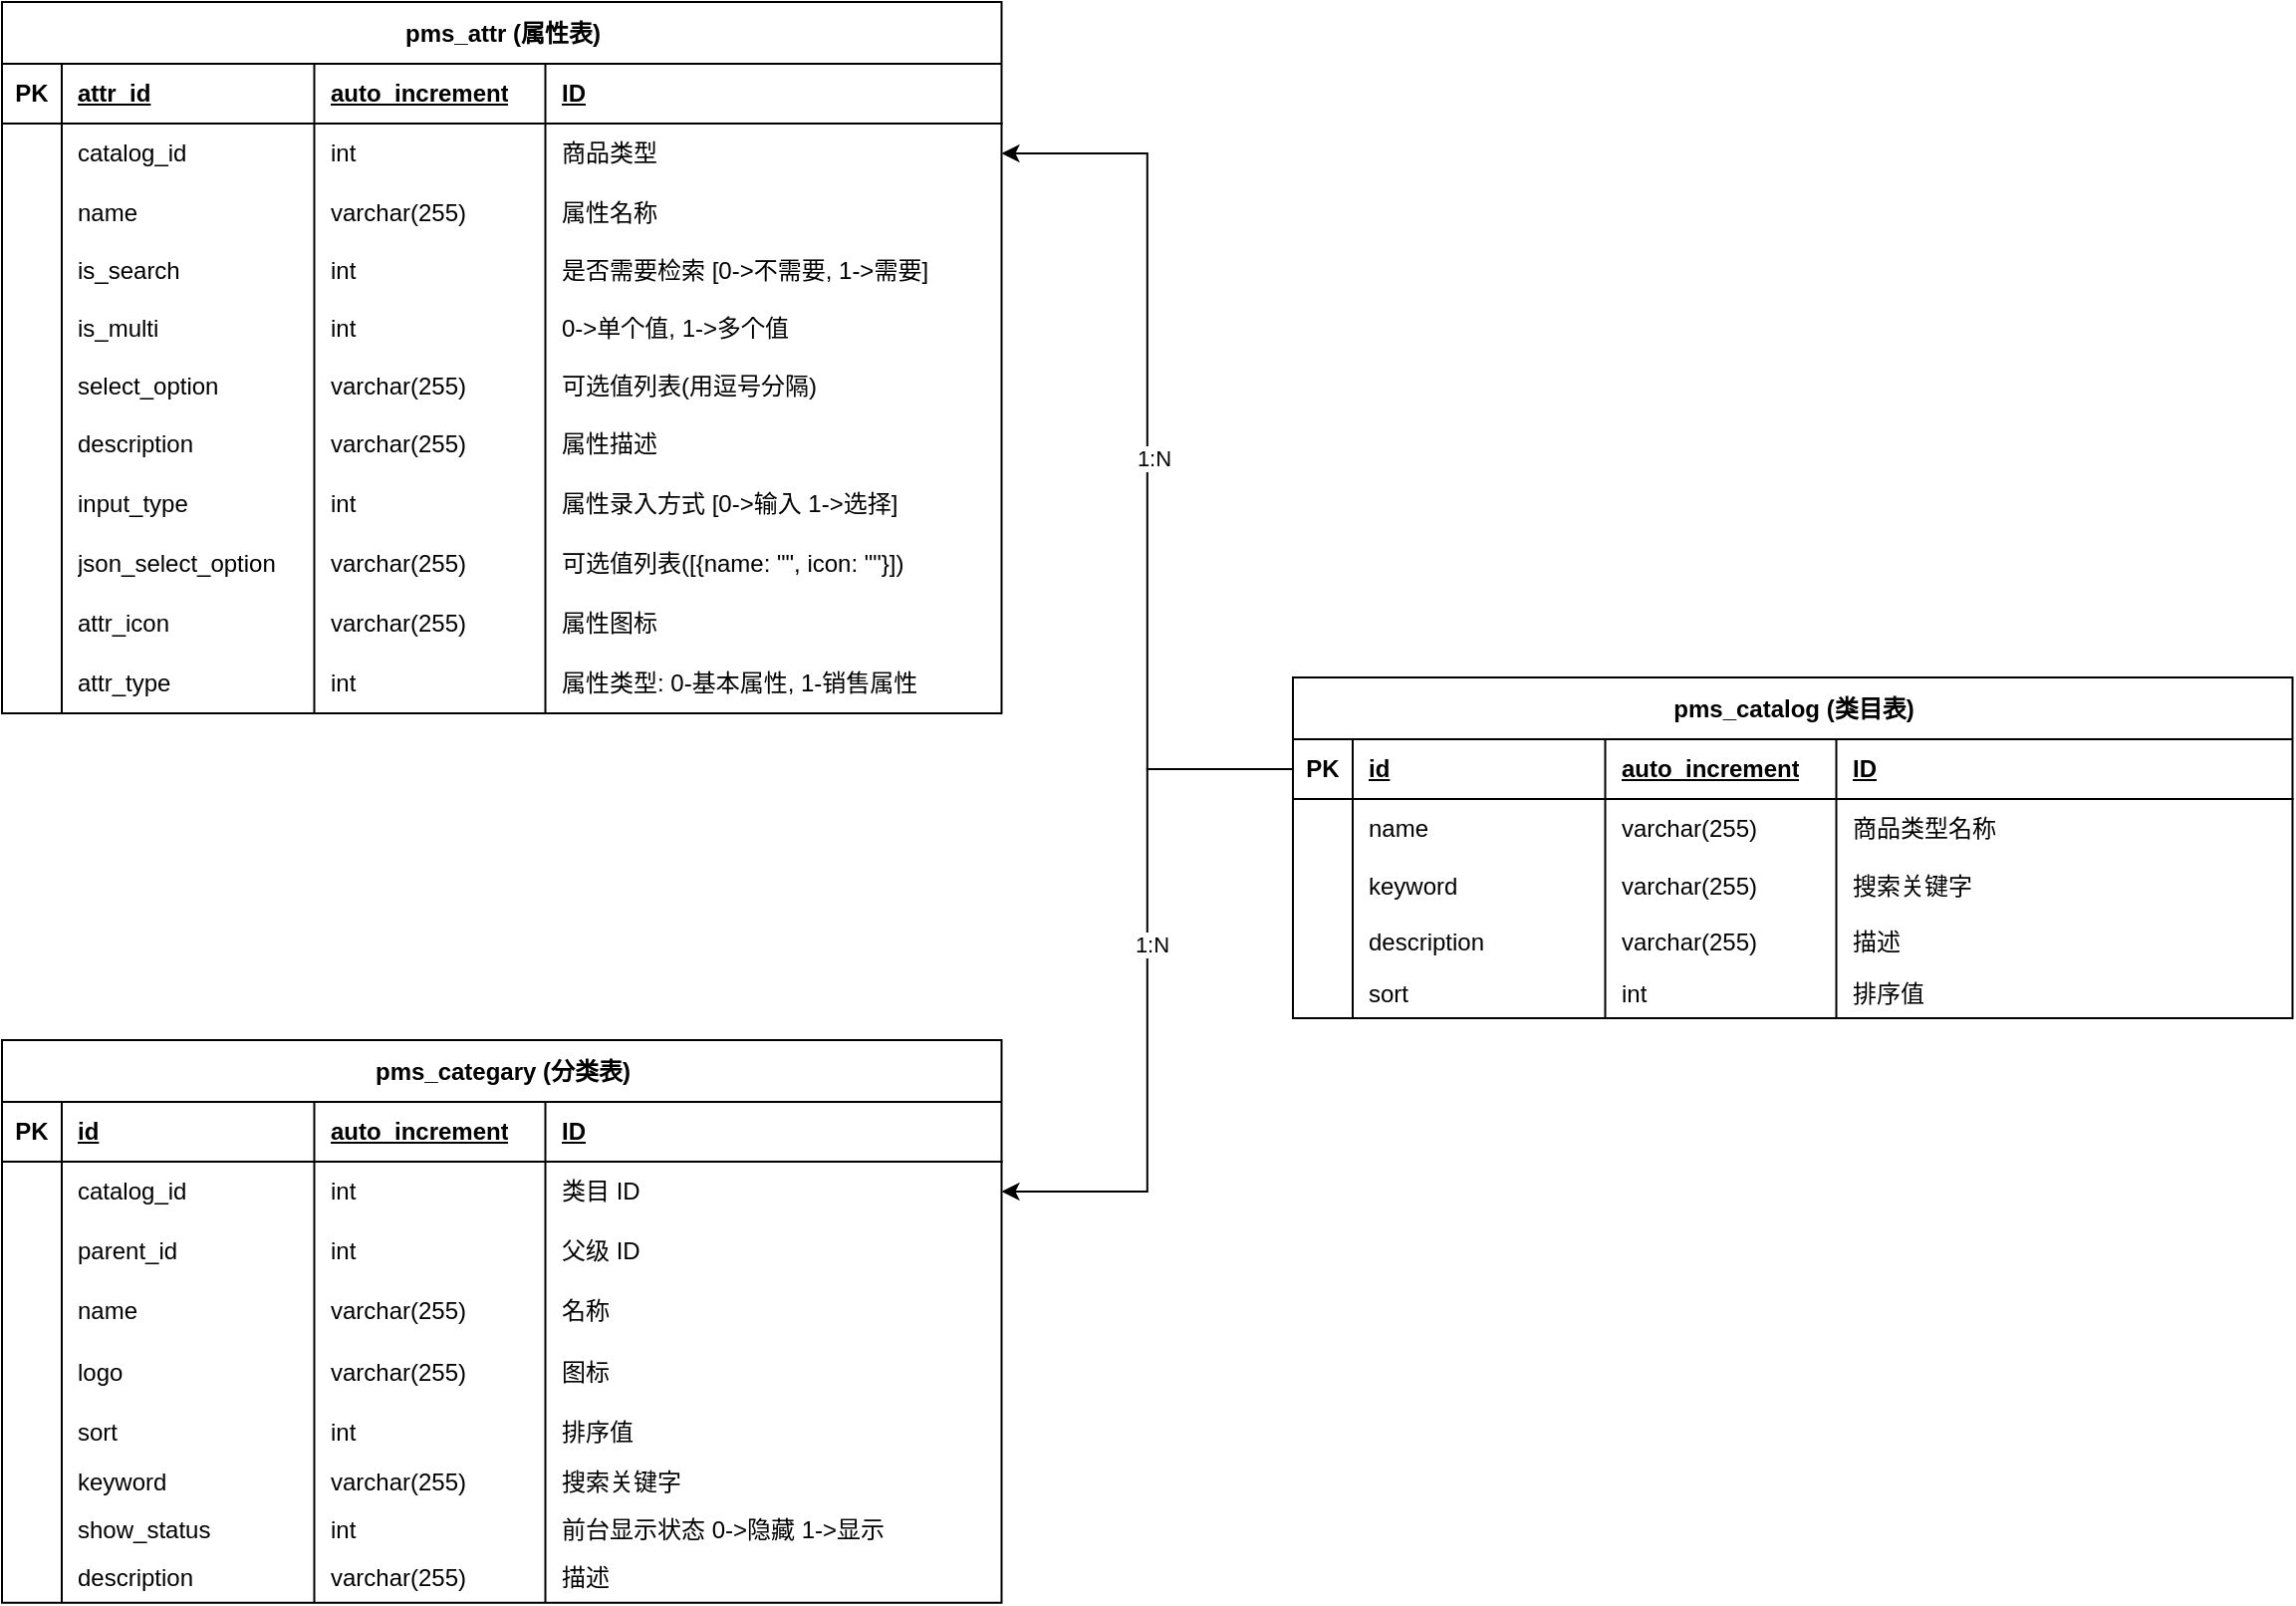 <mxfile version="21.7.5" type="github">
  <diagram name="第 1 页" id="X2mEdy_OHcw_rc2XmQ94">
    <mxGraphModel dx="1644" dy="628" grid="0" gridSize="10" guides="1" tooltips="1" connect="1" arrows="1" fold="1" page="0" pageScale="1" pageWidth="827" pageHeight="1169" math="0" shadow="0">
      <root>
        <mxCell id="0" />
        <mxCell id="1" parent="0" />
        <mxCell id="qGVZrhXWKXsiUxbQDohF-6" value="pms_attr (属性表)" style="shape=table;startSize=31;container=1;collapsible=1;childLayout=tableLayout;fixedRows=1;rowLines=0;fontStyle=1;align=center;resizeLast=1;html=1;" parent="1" vertex="1">
          <mxGeometry x="-13" y="269" width="501.75" height="357" as="geometry" />
        </mxCell>
        <mxCell id="qGVZrhXWKXsiUxbQDohF-7" value="" style="shape=tableRow;horizontal=0;startSize=0;swimlaneHead=0;swimlaneBody=0;fillColor=none;collapsible=0;dropTarget=0;points=[[0,0.5],[1,0.5]];portConstraint=eastwest;top=0;left=0;right=0;bottom=1;" parent="qGVZrhXWKXsiUxbQDohF-6" vertex="1">
          <mxGeometry y="31" width="501.75" height="30" as="geometry" />
        </mxCell>
        <mxCell id="qGVZrhXWKXsiUxbQDohF-8" value="PK" style="shape=partialRectangle;connectable=0;fillColor=none;top=0;left=0;bottom=0;right=0;fontStyle=1;overflow=hidden;whiteSpace=wrap;html=1;" parent="qGVZrhXWKXsiUxbQDohF-7" vertex="1">
          <mxGeometry width="30" height="30" as="geometry">
            <mxRectangle width="30" height="30" as="alternateBounds" />
          </mxGeometry>
        </mxCell>
        <mxCell id="qGVZrhXWKXsiUxbQDohF-9" value="attr_id" style="shape=partialRectangle;connectable=0;fillColor=none;top=0;left=0;bottom=0;right=0;align=left;spacingLeft=6;fontStyle=5;overflow=hidden;whiteSpace=wrap;html=1;" parent="qGVZrhXWKXsiUxbQDohF-7" vertex="1">
          <mxGeometry x="30" width="126.75" height="30" as="geometry">
            <mxRectangle width="126.75" height="30" as="alternateBounds" />
          </mxGeometry>
        </mxCell>
        <mxCell id="bfDcChDy86txORG4qExb-5" value="auto_increment" style="shape=partialRectangle;connectable=0;fillColor=none;top=0;left=0;bottom=0;right=0;align=left;spacingLeft=6;fontStyle=5;overflow=hidden;whiteSpace=wrap;html=1;" parent="qGVZrhXWKXsiUxbQDohF-7" vertex="1">
          <mxGeometry x="156.75" width="116" height="30" as="geometry">
            <mxRectangle width="116" height="30" as="alternateBounds" />
          </mxGeometry>
        </mxCell>
        <mxCell id="bfDcChDy86txORG4qExb-1" value="ID" style="shape=partialRectangle;connectable=0;fillColor=none;top=0;left=0;bottom=0;right=0;align=left;spacingLeft=6;fontStyle=5;overflow=hidden;whiteSpace=wrap;html=1;" parent="qGVZrhXWKXsiUxbQDohF-7" vertex="1">
          <mxGeometry x="272.75" width="229" height="30" as="geometry">
            <mxRectangle width="229" height="30" as="alternateBounds" />
          </mxGeometry>
        </mxCell>
        <mxCell id="F2h05XqpigC3rImDh85G-74" value="" style="shape=tableRow;horizontal=0;startSize=0;swimlaneHead=0;swimlaneBody=0;fillColor=none;collapsible=0;dropTarget=0;points=[[0,0.5],[1,0.5]];portConstraint=eastwest;top=0;left=0;right=0;bottom=0;" vertex="1" parent="qGVZrhXWKXsiUxbQDohF-6">
          <mxGeometry y="61" width="501.75" height="30" as="geometry" />
        </mxCell>
        <mxCell id="F2h05XqpigC3rImDh85G-75" value="" style="shape=partialRectangle;connectable=0;fillColor=none;top=0;left=0;bottom=0;right=0;editable=1;overflow=hidden;whiteSpace=wrap;html=1;" vertex="1" parent="F2h05XqpigC3rImDh85G-74">
          <mxGeometry width="30" height="30" as="geometry">
            <mxRectangle width="30" height="30" as="alternateBounds" />
          </mxGeometry>
        </mxCell>
        <mxCell id="F2h05XqpigC3rImDh85G-76" value="catalog_id" style="shape=partialRectangle;connectable=0;fillColor=none;top=0;left=0;bottom=0;right=0;align=left;spacingLeft=6;overflow=hidden;whiteSpace=wrap;html=1;" vertex="1" parent="F2h05XqpigC3rImDh85G-74">
          <mxGeometry x="30" width="126.75" height="30" as="geometry">
            <mxRectangle width="126.75" height="30" as="alternateBounds" />
          </mxGeometry>
        </mxCell>
        <mxCell id="F2h05XqpigC3rImDh85G-77" value="int" style="shape=partialRectangle;connectable=0;fillColor=none;top=0;left=0;bottom=0;right=0;align=left;spacingLeft=6;overflow=hidden;whiteSpace=wrap;html=1;" vertex="1" parent="F2h05XqpigC3rImDh85G-74">
          <mxGeometry x="156.75" width="116" height="30" as="geometry">
            <mxRectangle width="116" height="30" as="alternateBounds" />
          </mxGeometry>
        </mxCell>
        <mxCell id="F2h05XqpigC3rImDh85G-78" value="商品类型" style="shape=partialRectangle;connectable=0;fillColor=none;top=0;left=0;bottom=0;right=0;align=left;spacingLeft=6;overflow=hidden;whiteSpace=wrap;html=1;" vertex="1" parent="F2h05XqpigC3rImDh85G-74">
          <mxGeometry x="272.75" width="229" height="30" as="geometry">
            <mxRectangle width="229" height="30" as="alternateBounds" />
          </mxGeometry>
        </mxCell>
        <mxCell id="qGVZrhXWKXsiUxbQDohF-10" value="" style="shape=tableRow;horizontal=0;startSize=0;swimlaneHead=0;swimlaneBody=0;fillColor=none;collapsible=0;dropTarget=0;points=[[0,0.5],[1,0.5]];portConstraint=eastwest;top=0;left=0;right=0;bottom=0;" parent="qGVZrhXWKXsiUxbQDohF-6" vertex="1">
          <mxGeometry y="91" width="501.75" height="30" as="geometry" />
        </mxCell>
        <mxCell id="qGVZrhXWKXsiUxbQDohF-11" value="" style="shape=partialRectangle;connectable=0;fillColor=none;top=0;left=0;bottom=0;right=0;editable=1;overflow=hidden;whiteSpace=wrap;html=1;" parent="qGVZrhXWKXsiUxbQDohF-10" vertex="1">
          <mxGeometry width="30" height="30" as="geometry">
            <mxRectangle width="30" height="30" as="alternateBounds" />
          </mxGeometry>
        </mxCell>
        <mxCell id="qGVZrhXWKXsiUxbQDohF-12" value="name" style="shape=partialRectangle;connectable=0;fillColor=none;top=0;left=0;bottom=0;right=0;align=left;spacingLeft=6;overflow=hidden;whiteSpace=wrap;html=1;" parent="qGVZrhXWKXsiUxbQDohF-10" vertex="1">
          <mxGeometry x="30" width="126.75" height="30" as="geometry">
            <mxRectangle width="126.75" height="30" as="alternateBounds" />
          </mxGeometry>
        </mxCell>
        <mxCell id="bfDcChDy86txORG4qExb-6" value="varchar(255)" style="shape=partialRectangle;connectable=0;fillColor=none;top=0;left=0;bottom=0;right=0;align=left;spacingLeft=6;overflow=hidden;whiteSpace=wrap;html=1;" parent="qGVZrhXWKXsiUxbQDohF-10" vertex="1">
          <mxGeometry x="156.75" width="116" height="30" as="geometry">
            <mxRectangle width="116" height="30" as="alternateBounds" />
          </mxGeometry>
        </mxCell>
        <mxCell id="bfDcChDy86txORG4qExb-2" value="属性名称" style="shape=partialRectangle;connectable=0;fillColor=none;top=0;left=0;bottom=0;right=0;align=left;spacingLeft=6;overflow=hidden;whiteSpace=wrap;html=1;" parent="qGVZrhXWKXsiUxbQDohF-10" vertex="1">
          <mxGeometry x="272.75" width="229" height="30" as="geometry">
            <mxRectangle width="229" height="30" as="alternateBounds" />
          </mxGeometry>
        </mxCell>
        <mxCell id="qGVZrhXWKXsiUxbQDohF-13" value="" style="shape=tableRow;horizontal=0;startSize=0;swimlaneHead=0;swimlaneBody=0;fillColor=none;collapsible=0;dropTarget=0;points=[[0,0.5],[1,0.5]];portConstraint=eastwest;top=0;left=0;right=0;bottom=0;" parent="qGVZrhXWKXsiUxbQDohF-6" vertex="1">
          <mxGeometry y="121" width="501.75" height="28" as="geometry" />
        </mxCell>
        <mxCell id="qGVZrhXWKXsiUxbQDohF-14" value="" style="shape=partialRectangle;connectable=0;fillColor=none;top=0;left=0;bottom=0;right=0;editable=1;overflow=hidden;whiteSpace=wrap;html=1;" parent="qGVZrhXWKXsiUxbQDohF-13" vertex="1">
          <mxGeometry width="30" height="28" as="geometry">
            <mxRectangle width="30" height="28" as="alternateBounds" />
          </mxGeometry>
        </mxCell>
        <mxCell id="qGVZrhXWKXsiUxbQDohF-15" value="is_search" style="shape=partialRectangle;connectable=0;fillColor=none;top=0;left=0;bottom=0;right=0;align=left;spacingLeft=6;overflow=hidden;whiteSpace=wrap;html=1;" parent="qGVZrhXWKXsiUxbQDohF-13" vertex="1">
          <mxGeometry x="30" width="126.75" height="28" as="geometry">
            <mxRectangle width="126.75" height="28" as="alternateBounds" />
          </mxGeometry>
        </mxCell>
        <mxCell id="bfDcChDy86txORG4qExb-7" value="int" style="shape=partialRectangle;connectable=0;fillColor=none;top=0;left=0;bottom=0;right=0;align=left;spacingLeft=6;overflow=hidden;whiteSpace=wrap;html=1;" parent="qGVZrhXWKXsiUxbQDohF-13" vertex="1">
          <mxGeometry x="156.75" width="116" height="28" as="geometry">
            <mxRectangle width="116" height="28" as="alternateBounds" />
          </mxGeometry>
        </mxCell>
        <mxCell id="bfDcChDy86txORG4qExb-3" value="是否需要检索 [0-&amp;gt;不需要, 1-&amp;gt;需要]" style="shape=partialRectangle;connectable=0;fillColor=none;top=0;left=0;bottom=0;right=0;align=left;spacingLeft=6;overflow=hidden;whiteSpace=wrap;html=1;" parent="qGVZrhXWKXsiUxbQDohF-13" vertex="1">
          <mxGeometry x="272.75" width="229" height="28" as="geometry">
            <mxRectangle width="229" height="28" as="alternateBounds" />
          </mxGeometry>
        </mxCell>
        <mxCell id="qGVZrhXWKXsiUxbQDohF-16" value="" style="shape=tableRow;horizontal=0;startSize=0;swimlaneHead=0;swimlaneBody=0;fillColor=none;collapsible=0;dropTarget=0;points=[[0,0.5],[1,0.5]];portConstraint=eastwest;top=0;left=0;right=0;bottom=0;" parent="qGVZrhXWKXsiUxbQDohF-6" vertex="1">
          <mxGeometry y="149" width="501.75" height="30" as="geometry" />
        </mxCell>
        <mxCell id="qGVZrhXWKXsiUxbQDohF-17" value="" style="shape=partialRectangle;connectable=0;fillColor=none;top=0;left=0;bottom=0;right=0;editable=1;overflow=hidden;whiteSpace=wrap;html=1;" parent="qGVZrhXWKXsiUxbQDohF-16" vertex="1">
          <mxGeometry width="30" height="30" as="geometry">
            <mxRectangle width="30" height="30" as="alternateBounds" />
          </mxGeometry>
        </mxCell>
        <mxCell id="qGVZrhXWKXsiUxbQDohF-18" value="is_multi" style="shape=partialRectangle;connectable=0;fillColor=none;top=0;left=0;bottom=0;right=0;align=left;spacingLeft=6;overflow=hidden;whiteSpace=wrap;html=1;" parent="qGVZrhXWKXsiUxbQDohF-16" vertex="1">
          <mxGeometry x="30" width="126.75" height="30" as="geometry">
            <mxRectangle width="126.75" height="30" as="alternateBounds" />
          </mxGeometry>
        </mxCell>
        <mxCell id="bfDcChDy86txORG4qExb-8" value="int" style="shape=partialRectangle;connectable=0;fillColor=none;top=0;left=0;bottom=0;right=0;align=left;spacingLeft=6;overflow=hidden;whiteSpace=wrap;html=1;" parent="qGVZrhXWKXsiUxbQDohF-16" vertex="1">
          <mxGeometry x="156.75" width="116" height="30" as="geometry">
            <mxRectangle width="116" height="30" as="alternateBounds" />
          </mxGeometry>
        </mxCell>
        <mxCell id="bfDcChDy86txORG4qExb-4" value="0-&amp;gt;单个值, 1-&amp;gt;多个值" style="shape=partialRectangle;connectable=0;fillColor=none;top=0;left=0;bottom=0;right=0;align=left;spacingLeft=6;overflow=hidden;whiteSpace=wrap;html=1;" parent="qGVZrhXWKXsiUxbQDohF-16" vertex="1">
          <mxGeometry x="272.75" width="229" height="30" as="geometry">
            <mxRectangle width="229" height="30" as="alternateBounds" />
          </mxGeometry>
        </mxCell>
        <mxCell id="bfDcChDy86txORG4qExb-9" style="shape=tableRow;horizontal=0;startSize=0;swimlaneHead=0;swimlaneBody=0;fillColor=none;collapsible=0;dropTarget=0;points=[[0,0.5],[1,0.5]];portConstraint=eastwest;top=0;left=0;right=0;bottom=0;" parent="qGVZrhXWKXsiUxbQDohF-6" vertex="1">
          <mxGeometry y="179" width="501.75" height="28" as="geometry" />
        </mxCell>
        <mxCell id="bfDcChDy86txORG4qExb-10" style="shape=partialRectangle;connectable=0;fillColor=none;top=0;left=0;bottom=0;right=0;editable=1;overflow=hidden;whiteSpace=wrap;html=1;" parent="bfDcChDy86txORG4qExb-9" vertex="1">
          <mxGeometry width="30" height="28" as="geometry">
            <mxRectangle width="30" height="28" as="alternateBounds" />
          </mxGeometry>
        </mxCell>
        <mxCell id="bfDcChDy86txORG4qExb-11" value="select_option" style="shape=partialRectangle;connectable=0;fillColor=none;top=0;left=0;bottom=0;right=0;align=left;spacingLeft=6;overflow=hidden;whiteSpace=wrap;html=1;" parent="bfDcChDy86txORG4qExb-9" vertex="1">
          <mxGeometry x="30" width="126.75" height="28" as="geometry">
            <mxRectangle width="126.75" height="28" as="alternateBounds" />
          </mxGeometry>
        </mxCell>
        <mxCell id="bfDcChDy86txORG4qExb-12" value="varchar(255)" style="shape=partialRectangle;connectable=0;fillColor=none;top=0;left=0;bottom=0;right=0;align=left;spacingLeft=6;overflow=hidden;whiteSpace=wrap;html=1;" parent="bfDcChDy86txORG4qExb-9" vertex="1">
          <mxGeometry x="156.75" width="116" height="28" as="geometry">
            <mxRectangle width="116" height="28" as="alternateBounds" />
          </mxGeometry>
        </mxCell>
        <mxCell id="bfDcChDy86txORG4qExb-13" value="可选值列表(用逗号分隔)" style="shape=partialRectangle;connectable=0;fillColor=none;top=0;left=0;bottom=0;right=0;align=left;spacingLeft=6;overflow=hidden;whiteSpace=wrap;html=1;" parent="bfDcChDy86txORG4qExb-9" vertex="1">
          <mxGeometry x="272.75" width="229" height="28" as="geometry">
            <mxRectangle width="229" height="28" as="alternateBounds" />
          </mxGeometry>
        </mxCell>
        <mxCell id="bfDcChDy86txORG4qExb-14" style="shape=tableRow;horizontal=0;startSize=0;swimlaneHead=0;swimlaneBody=0;fillColor=none;collapsible=0;dropTarget=0;points=[[0,0.5],[1,0.5]];portConstraint=eastwest;top=0;left=0;right=0;bottom=0;" parent="qGVZrhXWKXsiUxbQDohF-6" vertex="1">
          <mxGeometry y="207" width="501.75" height="30" as="geometry" />
        </mxCell>
        <mxCell id="bfDcChDy86txORG4qExb-15" style="shape=partialRectangle;connectable=0;fillColor=none;top=0;left=0;bottom=0;right=0;editable=1;overflow=hidden;whiteSpace=wrap;html=1;" parent="bfDcChDy86txORG4qExb-14" vertex="1">
          <mxGeometry width="30" height="30" as="geometry">
            <mxRectangle width="30" height="30" as="alternateBounds" />
          </mxGeometry>
        </mxCell>
        <mxCell id="bfDcChDy86txORG4qExb-16" value="description" style="shape=partialRectangle;connectable=0;fillColor=none;top=0;left=0;bottom=0;right=0;align=left;spacingLeft=6;overflow=hidden;whiteSpace=wrap;html=1;" parent="bfDcChDy86txORG4qExb-14" vertex="1">
          <mxGeometry x="30" width="126.75" height="30" as="geometry">
            <mxRectangle width="126.75" height="30" as="alternateBounds" />
          </mxGeometry>
        </mxCell>
        <mxCell id="bfDcChDy86txORG4qExb-17" value="varchar(255)" style="shape=partialRectangle;connectable=0;fillColor=none;top=0;left=0;bottom=0;right=0;align=left;spacingLeft=6;overflow=hidden;whiteSpace=wrap;html=1;" parent="bfDcChDy86txORG4qExb-14" vertex="1">
          <mxGeometry x="156.75" width="116" height="30" as="geometry">
            <mxRectangle width="116" height="30" as="alternateBounds" />
          </mxGeometry>
        </mxCell>
        <mxCell id="bfDcChDy86txORG4qExb-18" value="属性描述" style="shape=partialRectangle;connectable=0;fillColor=none;top=0;left=0;bottom=0;right=0;align=left;spacingLeft=6;overflow=hidden;whiteSpace=wrap;html=1;" parent="bfDcChDy86txORG4qExb-14" vertex="1">
          <mxGeometry x="272.75" width="229" height="30" as="geometry">
            <mxRectangle width="229" height="30" as="alternateBounds" />
          </mxGeometry>
        </mxCell>
        <mxCell id="bfDcChDy86txORG4qExb-24" style="shape=tableRow;horizontal=0;startSize=0;swimlaneHead=0;swimlaneBody=0;fillColor=none;collapsible=0;dropTarget=0;points=[[0,0.5],[1,0.5]];portConstraint=eastwest;top=0;left=0;right=0;bottom=0;" parent="qGVZrhXWKXsiUxbQDohF-6" vertex="1">
          <mxGeometry y="237" width="501.75" height="30" as="geometry" />
        </mxCell>
        <mxCell id="bfDcChDy86txORG4qExb-25" style="shape=partialRectangle;connectable=0;fillColor=none;top=0;left=0;bottom=0;right=0;editable=1;overflow=hidden;whiteSpace=wrap;html=1;" parent="bfDcChDy86txORG4qExb-24" vertex="1">
          <mxGeometry width="30" height="30" as="geometry">
            <mxRectangle width="30" height="30" as="alternateBounds" />
          </mxGeometry>
        </mxCell>
        <mxCell id="bfDcChDy86txORG4qExb-26" value="input_type" style="shape=partialRectangle;connectable=0;fillColor=none;top=0;left=0;bottom=0;right=0;align=left;spacingLeft=6;overflow=hidden;whiteSpace=wrap;html=1;" parent="bfDcChDy86txORG4qExb-24" vertex="1">
          <mxGeometry x="30" width="126.75" height="30" as="geometry">
            <mxRectangle width="126.75" height="30" as="alternateBounds" />
          </mxGeometry>
        </mxCell>
        <mxCell id="bfDcChDy86txORG4qExb-27" value="int" style="shape=partialRectangle;connectable=0;fillColor=none;top=0;left=0;bottom=0;right=0;align=left;spacingLeft=6;overflow=hidden;whiteSpace=wrap;html=1;" parent="bfDcChDy86txORG4qExb-24" vertex="1">
          <mxGeometry x="156.75" width="116" height="30" as="geometry">
            <mxRectangle width="116" height="30" as="alternateBounds" />
          </mxGeometry>
        </mxCell>
        <mxCell id="bfDcChDy86txORG4qExb-28" value="属性录入方式 [0-&amp;gt;输入 1-&amp;gt;选择]" style="shape=partialRectangle;connectable=0;fillColor=none;top=0;left=0;bottom=0;right=0;align=left;spacingLeft=6;overflow=hidden;whiteSpace=wrap;html=1;" parent="bfDcChDy86txORG4qExb-24" vertex="1">
          <mxGeometry x="272.75" width="229" height="30" as="geometry">
            <mxRectangle width="229" height="30" as="alternateBounds" />
          </mxGeometry>
        </mxCell>
        <mxCell id="bfDcChDy86txORG4qExb-40" style="shape=tableRow;horizontal=0;startSize=0;swimlaneHead=0;swimlaneBody=0;fillColor=none;collapsible=0;dropTarget=0;points=[[0,0.5],[1,0.5]];portConstraint=eastwest;top=0;left=0;right=0;bottom=0;" parent="qGVZrhXWKXsiUxbQDohF-6" vertex="1">
          <mxGeometry y="267" width="501.75" height="30" as="geometry" />
        </mxCell>
        <mxCell id="bfDcChDy86txORG4qExb-41" style="shape=partialRectangle;connectable=0;fillColor=none;top=0;left=0;bottom=0;right=0;editable=1;overflow=hidden;whiteSpace=wrap;html=1;" parent="bfDcChDy86txORG4qExb-40" vertex="1">
          <mxGeometry width="30" height="30" as="geometry">
            <mxRectangle width="30" height="30" as="alternateBounds" />
          </mxGeometry>
        </mxCell>
        <mxCell id="bfDcChDy86txORG4qExb-42" value="json_select_option" style="shape=partialRectangle;connectable=0;fillColor=none;top=0;left=0;bottom=0;right=0;align=left;spacingLeft=6;overflow=hidden;whiteSpace=wrap;html=1;" parent="bfDcChDy86txORG4qExb-40" vertex="1">
          <mxGeometry x="30" width="126.75" height="30" as="geometry">
            <mxRectangle width="126.75" height="30" as="alternateBounds" />
          </mxGeometry>
        </mxCell>
        <mxCell id="bfDcChDy86txORG4qExb-43" value="varchar(255)" style="shape=partialRectangle;connectable=0;fillColor=none;top=0;left=0;bottom=0;right=0;align=left;spacingLeft=6;overflow=hidden;whiteSpace=wrap;html=1;" parent="bfDcChDy86txORG4qExb-40" vertex="1">
          <mxGeometry x="156.75" width="116" height="30" as="geometry">
            <mxRectangle width="116" height="30" as="alternateBounds" />
          </mxGeometry>
        </mxCell>
        <mxCell id="bfDcChDy86txORG4qExb-44" value="可选值列表([{name: &quot;&quot;, icon: &quot;&quot;}])" style="shape=partialRectangle;connectable=0;fillColor=none;top=0;left=0;bottom=0;right=0;align=left;spacingLeft=6;overflow=hidden;whiteSpace=wrap;html=1;" parent="bfDcChDy86txORG4qExb-40" vertex="1">
          <mxGeometry x="272.75" width="229" height="30" as="geometry">
            <mxRectangle width="229" height="30" as="alternateBounds" />
          </mxGeometry>
        </mxCell>
        <mxCell id="bfDcChDy86txORG4qExb-35" style="shape=tableRow;horizontal=0;startSize=0;swimlaneHead=0;swimlaneBody=0;fillColor=none;collapsible=0;dropTarget=0;points=[[0,0.5],[1,0.5]];portConstraint=eastwest;top=0;left=0;right=0;bottom=0;" parent="qGVZrhXWKXsiUxbQDohF-6" vertex="1">
          <mxGeometry y="297" width="501.75" height="30" as="geometry" />
        </mxCell>
        <mxCell id="bfDcChDy86txORG4qExb-36" style="shape=partialRectangle;connectable=0;fillColor=none;top=0;left=0;bottom=0;right=0;editable=1;overflow=hidden;whiteSpace=wrap;html=1;" parent="bfDcChDy86txORG4qExb-35" vertex="1">
          <mxGeometry width="30" height="30" as="geometry">
            <mxRectangle width="30" height="30" as="alternateBounds" />
          </mxGeometry>
        </mxCell>
        <mxCell id="bfDcChDy86txORG4qExb-37" value="attr_icon" style="shape=partialRectangle;connectable=0;fillColor=none;top=0;left=0;bottom=0;right=0;align=left;spacingLeft=6;overflow=hidden;whiteSpace=wrap;html=1;" parent="bfDcChDy86txORG4qExb-35" vertex="1">
          <mxGeometry x="30" width="126.75" height="30" as="geometry">
            <mxRectangle width="126.75" height="30" as="alternateBounds" />
          </mxGeometry>
        </mxCell>
        <mxCell id="bfDcChDy86txORG4qExb-38" value="varchar(255)" style="shape=partialRectangle;connectable=0;fillColor=none;top=0;left=0;bottom=0;right=0;align=left;spacingLeft=6;overflow=hidden;whiteSpace=wrap;html=1;" parent="bfDcChDy86txORG4qExb-35" vertex="1">
          <mxGeometry x="156.75" width="116" height="30" as="geometry">
            <mxRectangle width="116" height="30" as="alternateBounds" />
          </mxGeometry>
        </mxCell>
        <mxCell id="bfDcChDy86txORG4qExb-39" value="属性图标" style="shape=partialRectangle;connectable=0;fillColor=none;top=0;left=0;bottom=0;right=0;align=left;spacingLeft=6;overflow=hidden;whiteSpace=wrap;html=1;" parent="bfDcChDy86txORG4qExb-35" vertex="1">
          <mxGeometry x="272.75" width="229" height="30" as="geometry">
            <mxRectangle width="229" height="30" as="alternateBounds" />
          </mxGeometry>
        </mxCell>
        <mxCell id="bfDcChDy86txORG4qExb-30" style="shape=tableRow;horizontal=0;startSize=0;swimlaneHead=0;swimlaneBody=0;fillColor=none;collapsible=0;dropTarget=0;points=[[0,0.5],[1,0.5]];portConstraint=eastwest;top=0;left=0;right=0;bottom=0;" parent="qGVZrhXWKXsiUxbQDohF-6" vertex="1">
          <mxGeometry y="327" width="501.75" height="30" as="geometry" />
        </mxCell>
        <mxCell id="bfDcChDy86txORG4qExb-31" style="shape=partialRectangle;connectable=0;fillColor=none;top=0;left=0;bottom=0;right=0;editable=1;overflow=hidden;whiteSpace=wrap;html=1;" parent="bfDcChDy86txORG4qExb-30" vertex="1">
          <mxGeometry width="30" height="30" as="geometry">
            <mxRectangle width="30" height="30" as="alternateBounds" />
          </mxGeometry>
        </mxCell>
        <mxCell id="bfDcChDy86txORG4qExb-32" value="attr_type" style="shape=partialRectangle;connectable=0;fillColor=none;top=0;left=0;bottom=0;right=0;align=left;spacingLeft=6;overflow=hidden;whiteSpace=wrap;html=1;" parent="bfDcChDy86txORG4qExb-30" vertex="1">
          <mxGeometry x="30" width="126.75" height="30" as="geometry">
            <mxRectangle width="126.75" height="30" as="alternateBounds" />
          </mxGeometry>
        </mxCell>
        <mxCell id="bfDcChDy86txORG4qExb-33" value="int" style="shape=partialRectangle;connectable=0;fillColor=none;top=0;left=0;bottom=0;right=0;align=left;spacingLeft=6;overflow=hidden;whiteSpace=wrap;html=1;" parent="bfDcChDy86txORG4qExb-30" vertex="1">
          <mxGeometry x="156.75" width="116" height="30" as="geometry">
            <mxRectangle width="116" height="30" as="alternateBounds" />
          </mxGeometry>
        </mxCell>
        <mxCell id="bfDcChDy86txORG4qExb-34" value="属性类型: 0-基本属性, 1-销售属性" style="shape=partialRectangle;connectable=0;fillColor=none;top=0;left=0;bottom=0;right=0;align=left;spacingLeft=6;overflow=hidden;whiteSpace=wrap;html=1;" parent="bfDcChDy86txORG4qExb-30" vertex="1">
          <mxGeometry x="272.75" width="229" height="30" as="geometry">
            <mxRectangle width="229" height="30" as="alternateBounds" />
          </mxGeometry>
        </mxCell>
        <mxCell id="F2h05XqpigC3rImDh85G-1" value="pms_catalog (类目表)" style="shape=table;startSize=31;container=1;collapsible=1;childLayout=tableLayout;fixedRows=1;rowLines=0;fontStyle=1;align=center;resizeLast=1;html=1;" vertex="1" parent="1">
          <mxGeometry x="635" y="608" width="501.75" height="171" as="geometry" />
        </mxCell>
        <mxCell id="F2h05XqpigC3rImDh85G-2" value="" style="shape=tableRow;horizontal=0;startSize=0;swimlaneHead=0;swimlaneBody=0;fillColor=none;collapsible=0;dropTarget=0;points=[[0,0.5],[1,0.5]];portConstraint=eastwest;top=0;left=0;right=0;bottom=1;" vertex="1" parent="F2h05XqpigC3rImDh85G-1">
          <mxGeometry y="31" width="501.75" height="30" as="geometry" />
        </mxCell>
        <mxCell id="F2h05XqpigC3rImDh85G-3" value="PK" style="shape=partialRectangle;connectable=0;fillColor=none;top=0;left=0;bottom=0;right=0;fontStyle=1;overflow=hidden;whiteSpace=wrap;html=1;" vertex="1" parent="F2h05XqpigC3rImDh85G-2">
          <mxGeometry width="30" height="30" as="geometry">
            <mxRectangle width="30" height="30" as="alternateBounds" />
          </mxGeometry>
        </mxCell>
        <mxCell id="F2h05XqpigC3rImDh85G-4" value="id" style="shape=partialRectangle;connectable=0;fillColor=none;top=0;left=0;bottom=0;right=0;align=left;spacingLeft=6;fontStyle=5;overflow=hidden;whiteSpace=wrap;html=1;" vertex="1" parent="F2h05XqpigC3rImDh85G-2">
          <mxGeometry x="30" width="126.75" height="30" as="geometry">
            <mxRectangle width="126.75" height="30" as="alternateBounds" />
          </mxGeometry>
        </mxCell>
        <mxCell id="F2h05XqpigC3rImDh85G-5" value="auto_increment" style="shape=partialRectangle;connectable=0;fillColor=none;top=0;left=0;bottom=0;right=0;align=left;spacingLeft=6;fontStyle=5;overflow=hidden;whiteSpace=wrap;html=1;" vertex="1" parent="F2h05XqpigC3rImDh85G-2">
          <mxGeometry x="156.75" width="116" height="30" as="geometry">
            <mxRectangle width="116" height="30" as="alternateBounds" />
          </mxGeometry>
        </mxCell>
        <mxCell id="F2h05XqpigC3rImDh85G-6" value="ID" style="shape=partialRectangle;connectable=0;fillColor=none;top=0;left=0;bottom=0;right=0;align=left;spacingLeft=6;fontStyle=5;overflow=hidden;whiteSpace=wrap;html=1;" vertex="1" parent="F2h05XqpigC3rImDh85G-2">
          <mxGeometry x="272.75" width="229" height="30" as="geometry">
            <mxRectangle width="229" height="30" as="alternateBounds" />
          </mxGeometry>
        </mxCell>
        <mxCell id="F2h05XqpigC3rImDh85G-7" value="" style="shape=tableRow;horizontal=0;startSize=0;swimlaneHead=0;swimlaneBody=0;fillColor=none;collapsible=0;dropTarget=0;points=[[0,0.5],[1,0.5]];portConstraint=eastwest;top=0;left=0;right=0;bottom=0;" vertex="1" parent="F2h05XqpigC3rImDh85G-1">
          <mxGeometry y="61" width="501.75" height="30" as="geometry" />
        </mxCell>
        <mxCell id="F2h05XqpigC3rImDh85G-8" value="" style="shape=partialRectangle;connectable=0;fillColor=none;top=0;left=0;bottom=0;right=0;editable=1;overflow=hidden;whiteSpace=wrap;html=1;" vertex="1" parent="F2h05XqpigC3rImDh85G-7">
          <mxGeometry width="30" height="30" as="geometry">
            <mxRectangle width="30" height="30" as="alternateBounds" />
          </mxGeometry>
        </mxCell>
        <mxCell id="F2h05XqpigC3rImDh85G-9" value="name" style="shape=partialRectangle;connectable=0;fillColor=none;top=0;left=0;bottom=0;right=0;align=left;spacingLeft=6;overflow=hidden;whiteSpace=wrap;html=1;" vertex="1" parent="F2h05XqpigC3rImDh85G-7">
          <mxGeometry x="30" width="126.75" height="30" as="geometry">
            <mxRectangle width="126.75" height="30" as="alternateBounds" />
          </mxGeometry>
        </mxCell>
        <mxCell id="F2h05XqpigC3rImDh85G-10" value="varchar(255)" style="shape=partialRectangle;connectable=0;fillColor=none;top=0;left=0;bottom=0;right=0;align=left;spacingLeft=6;overflow=hidden;whiteSpace=wrap;html=1;" vertex="1" parent="F2h05XqpigC3rImDh85G-7">
          <mxGeometry x="156.75" width="116" height="30" as="geometry">
            <mxRectangle width="116" height="30" as="alternateBounds" />
          </mxGeometry>
        </mxCell>
        <mxCell id="F2h05XqpigC3rImDh85G-11" value="商品类型名称" style="shape=partialRectangle;connectable=0;fillColor=none;top=0;left=0;bottom=0;right=0;align=left;spacingLeft=6;overflow=hidden;whiteSpace=wrap;html=1;" vertex="1" parent="F2h05XqpigC3rImDh85G-7">
          <mxGeometry x="272.75" width="229" height="30" as="geometry">
            <mxRectangle width="229" height="30" as="alternateBounds" />
          </mxGeometry>
        </mxCell>
        <mxCell id="F2h05XqpigC3rImDh85G-12" value="" style="shape=tableRow;horizontal=0;startSize=0;swimlaneHead=0;swimlaneBody=0;fillColor=none;collapsible=0;dropTarget=0;points=[[0,0.5],[1,0.5]];portConstraint=eastwest;top=0;left=0;right=0;bottom=0;" vertex="1" parent="F2h05XqpigC3rImDh85G-1">
          <mxGeometry y="91" width="501.75" height="28" as="geometry" />
        </mxCell>
        <mxCell id="F2h05XqpigC3rImDh85G-13" value="" style="shape=partialRectangle;connectable=0;fillColor=none;top=0;left=0;bottom=0;right=0;editable=1;overflow=hidden;whiteSpace=wrap;html=1;" vertex="1" parent="F2h05XqpigC3rImDh85G-12">
          <mxGeometry width="30" height="28" as="geometry">
            <mxRectangle width="30" height="28" as="alternateBounds" />
          </mxGeometry>
        </mxCell>
        <mxCell id="F2h05XqpigC3rImDh85G-14" value="keyword" style="shape=partialRectangle;connectable=0;fillColor=none;top=0;left=0;bottom=0;right=0;align=left;spacingLeft=6;overflow=hidden;whiteSpace=wrap;html=1;" vertex="1" parent="F2h05XqpigC3rImDh85G-12">
          <mxGeometry x="30" width="126.75" height="28" as="geometry">
            <mxRectangle width="126.75" height="28" as="alternateBounds" />
          </mxGeometry>
        </mxCell>
        <mxCell id="F2h05XqpigC3rImDh85G-15" value="varchar(255)" style="shape=partialRectangle;connectable=0;fillColor=none;top=0;left=0;bottom=0;right=0;align=left;spacingLeft=6;overflow=hidden;whiteSpace=wrap;html=1;" vertex="1" parent="F2h05XqpigC3rImDh85G-12">
          <mxGeometry x="156.75" width="116" height="28" as="geometry">
            <mxRectangle width="116" height="28" as="alternateBounds" />
          </mxGeometry>
        </mxCell>
        <mxCell id="F2h05XqpigC3rImDh85G-16" value="搜索关键字" style="shape=partialRectangle;connectable=0;fillColor=none;top=0;left=0;bottom=0;right=0;align=left;spacingLeft=6;overflow=hidden;whiteSpace=wrap;html=1;" vertex="1" parent="F2h05XqpigC3rImDh85G-12">
          <mxGeometry x="272.75" width="229" height="28" as="geometry">
            <mxRectangle width="229" height="28" as="alternateBounds" />
          </mxGeometry>
        </mxCell>
        <mxCell id="F2h05XqpigC3rImDh85G-57" style="shape=tableRow;horizontal=0;startSize=0;swimlaneHead=0;swimlaneBody=0;fillColor=none;collapsible=0;dropTarget=0;points=[[0,0.5],[1,0.5]];portConstraint=eastwest;top=0;left=0;right=0;bottom=0;" vertex="1" parent="F2h05XqpigC3rImDh85G-1">
          <mxGeometry y="119" width="501.75" height="28" as="geometry" />
        </mxCell>
        <mxCell id="F2h05XqpigC3rImDh85G-58" style="shape=partialRectangle;connectable=0;fillColor=none;top=0;left=0;bottom=0;right=0;editable=1;overflow=hidden;whiteSpace=wrap;html=1;" vertex="1" parent="F2h05XqpigC3rImDh85G-57">
          <mxGeometry width="30" height="28" as="geometry">
            <mxRectangle width="30" height="28" as="alternateBounds" />
          </mxGeometry>
        </mxCell>
        <mxCell id="F2h05XqpigC3rImDh85G-59" value="description" style="shape=partialRectangle;connectable=0;fillColor=none;top=0;left=0;bottom=0;right=0;align=left;spacingLeft=6;overflow=hidden;whiteSpace=wrap;html=1;" vertex="1" parent="F2h05XqpigC3rImDh85G-57">
          <mxGeometry x="30" width="126.75" height="28" as="geometry">
            <mxRectangle width="126.75" height="28" as="alternateBounds" />
          </mxGeometry>
        </mxCell>
        <mxCell id="F2h05XqpigC3rImDh85G-60" value="varchar(255)" style="shape=partialRectangle;connectable=0;fillColor=none;top=0;left=0;bottom=0;right=0;align=left;spacingLeft=6;overflow=hidden;whiteSpace=wrap;html=1;" vertex="1" parent="F2h05XqpigC3rImDh85G-57">
          <mxGeometry x="156.75" width="116" height="28" as="geometry">
            <mxRectangle width="116" height="28" as="alternateBounds" />
          </mxGeometry>
        </mxCell>
        <mxCell id="F2h05XqpigC3rImDh85G-61" value="描述" style="shape=partialRectangle;connectable=0;fillColor=none;top=0;left=0;bottom=0;right=0;align=left;spacingLeft=6;overflow=hidden;whiteSpace=wrap;html=1;" vertex="1" parent="F2h05XqpigC3rImDh85G-57">
          <mxGeometry x="272.75" width="229" height="28" as="geometry">
            <mxRectangle width="229" height="28" as="alternateBounds" />
          </mxGeometry>
        </mxCell>
        <mxCell id="F2h05XqpigC3rImDh85G-62" style="shape=tableRow;horizontal=0;startSize=0;swimlaneHead=0;swimlaneBody=0;fillColor=none;collapsible=0;dropTarget=0;points=[[0,0.5],[1,0.5]];portConstraint=eastwest;top=0;left=0;right=0;bottom=0;" vertex="1" parent="F2h05XqpigC3rImDh85G-1">
          <mxGeometry y="147" width="501.75" height="24" as="geometry" />
        </mxCell>
        <mxCell id="F2h05XqpigC3rImDh85G-63" style="shape=partialRectangle;connectable=0;fillColor=none;top=0;left=0;bottom=0;right=0;editable=1;overflow=hidden;whiteSpace=wrap;html=1;" vertex="1" parent="F2h05XqpigC3rImDh85G-62">
          <mxGeometry width="30" height="24" as="geometry">
            <mxRectangle width="30" height="24" as="alternateBounds" />
          </mxGeometry>
        </mxCell>
        <mxCell id="F2h05XqpigC3rImDh85G-64" value="sort" style="shape=partialRectangle;connectable=0;fillColor=none;top=0;left=0;bottom=0;right=0;align=left;spacingLeft=6;overflow=hidden;whiteSpace=wrap;html=1;" vertex="1" parent="F2h05XqpigC3rImDh85G-62">
          <mxGeometry x="30" width="126.75" height="24" as="geometry">
            <mxRectangle width="126.75" height="24" as="alternateBounds" />
          </mxGeometry>
        </mxCell>
        <mxCell id="F2h05XqpigC3rImDh85G-65" value="int" style="shape=partialRectangle;connectable=0;fillColor=none;top=0;left=0;bottom=0;right=0;align=left;spacingLeft=6;overflow=hidden;whiteSpace=wrap;html=1;" vertex="1" parent="F2h05XqpigC3rImDh85G-62">
          <mxGeometry x="156.75" width="116" height="24" as="geometry">
            <mxRectangle width="116" height="24" as="alternateBounds" />
          </mxGeometry>
        </mxCell>
        <mxCell id="F2h05XqpigC3rImDh85G-66" value="排序值" style="shape=partialRectangle;connectable=0;fillColor=none;top=0;left=0;bottom=0;right=0;align=left;spacingLeft=6;overflow=hidden;whiteSpace=wrap;html=1;" vertex="1" parent="F2h05XqpigC3rImDh85G-62">
          <mxGeometry x="272.75" width="229" height="24" as="geometry">
            <mxRectangle width="229" height="24" as="alternateBounds" />
          </mxGeometry>
        </mxCell>
        <mxCell id="F2h05XqpigC3rImDh85G-72" style="edgeStyle=orthogonalEdgeStyle;rounded=0;orthogonalLoop=1;jettySize=auto;html=1;exitX=0;exitY=0.5;exitDx=0;exitDy=0;entryX=1;entryY=0.5;entryDx=0;entryDy=0;" edge="1" parent="1" source="F2h05XqpigC3rImDh85G-2" target="F2h05XqpigC3rImDh85G-74">
          <mxGeometry relative="1" as="geometry">
            <mxPoint x="554" y="317" as="targetPoint" />
          </mxGeometry>
        </mxCell>
        <mxCell id="F2h05XqpigC3rImDh85G-73" value="1:N" style="edgeLabel;html=1;align=center;verticalAlign=middle;resizable=0;points=[];" vertex="1" connectable="0" parent="F2h05XqpigC3rImDh85G-72">
          <mxGeometry x="0.006" y="-3" relative="1" as="geometry">
            <mxPoint as="offset" />
          </mxGeometry>
        </mxCell>
        <mxCell id="F2h05XqpigC3rImDh85G-79" value="pms_categary (分类表)" style="shape=table;startSize=31;container=1;collapsible=1;childLayout=tableLayout;fixedRows=1;rowLines=0;fontStyle=1;align=center;resizeLast=1;html=1;" vertex="1" parent="1">
          <mxGeometry x="-13" y="790" width="501.75" height="282.429" as="geometry" />
        </mxCell>
        <mxCell id="F2h05XqpigC3rImDh85G-80" value="" style="shape=tableRow;horizontal=0;startSize=0;swimlaneHead=0;swimlaneBody=0;fillColor=none;collapsible=0;dropTarget=0;points=[[0,0.5],[1,0.5]];portConstraint=eastwest;top=0;left=0;right=0;bottom=1;" vertex="1" parent="F2h05XqpigC3rImDh85G-79">
          <mxGeometry y="31" width="501.75" height="30" as="geometry" />
        </mxCell>
        <mxCell id="F2h05XqpigC3rImDh85G-81" value="PK" style="shape=partialRectangle;connectable=0;fillColor=none;top=0;left=0;bottom=0;right=0;fontStyle=1;overflow=hidden;whiteSpace=wrap;html=1;" vertex="1" parent="F2h05XqpigC3rImDh85G-80">
          <mxGeometry width="30" height="30" as="geometry">
            <mxRectangle width="30" height="30" as="alternateBounds" />
          </mxGeometry>
        </mxCell>
        <mxCell id="F2h05XqpigC3rImDh85G-82" value="id" style="shape=partialRectangle;connectable=0;fillColor=none;top=0;left=0;bottom=0;right=0;align=left;spacingLeft=6;fontStyle=5;overflow=hidden;whiteSpace=wrap;html=1;" vertex="1" parent="F2h05XqpigC3rImDh85G-80">
          <mxGeometry x="30" width="126.75" height="30" as="geometry">
            <mxRectangle width="126.75" height="30" as="alternateBounds" />
          </mxGeometry>
        </mxCell>
        <mxCell id="F2h05XqpigC3rImDh85G-83" value="auto_increment" style="shape=partialRectangle;connectable=0;fillColor=none;top=0;left=0;bottom=0;right=0;align=left;spacingLeft=6;fontStyle=5;overflow=hidden;whiteSpace=wrap;html=1;" vertex="1" parent="F2h05XqpigC3rImDh85G-80">
          <mxGeometry x="156.75" width="116" height="30" as="geometry">
            <mxRectangle width="116" height="30" as="alternateBounds" />
          </mxGeometry>
        </mxCell>
        <mxCell id="F2h05XqpigC3rImDh85G-84" value="ID" style="shape=partialRectangle;connectable=0;fillColor=none;top=0;left=0;bottom=0;right=0;align=left;spacingLeft=6;fontStyle=5;overflow=hidden;whiteSpace=wrap;html=1;" vertex="1" parent="F2h05XqpigC3rImDh85G-80">
          <mxGeometry x="272.75" width="229" height="30" as="geometry">
            <mxRectangle width="229" height="30" as="alternateBounds" />
          </mxGeometry>
        </mxCell>
        <mxCell id="F2h05XqpigC3rImDh85G-121" value="" style="shape=tableRow;horizontal=0;startSize=0;swimlaneHead=0;swimlaneBody=0;fillColor=none;collapsible=0;dropTarget=0;points=[[0,0.5],[1,0.5]];portConstraint=eastwest;top=0;left=0;right=0;bottom=0;" vertex="1" parent="F2h05XqpigC3rImDh85G-79">
          <mxGeometry y="61" width="501.75" height="30" as="geometry" />
        </mxCell>
        <mxCell id="F2h05XqpigC3rImDh85G-122" value="" style="shape=partialRectangle;connectable=0;fillColor=none;top=0;left=0;bottom=0;right=0;editable=1;overflow=hidden;whiteSpace=wrap;html=1;" vertex="1" parent="F2h05XqpigC3rImDh85G-121">
          <mxGeometry width="30" height="30" as="geometry">
            <mxRectangle width="30" height="30" as="alternateBounds" />
          </mxGeometry>
        </mxCell>
        <mxCell id="F2h05XqpigC3rImDh85G-123" value="catalog_id" style="shape=partialRectangle;connectable=0;fillColor=none;top=0;left=0;bottom=0;right=0;align=left;spacingLeft=6;overflow=hidden;whiteSpace=wrap;html=1;" vertex="1" parent="F2h05XqpigC3rImDh85G-121">
          <mxGeometry x="30" width="126.75" height="30" as="geometry">
            <mxRectangle width="126.75" height="30" as="alternateBounds" />
          </mxGeometry>
        </mxCell>
        <mxCell id="F2h05XqpigC3rImDh85G-124" value="int" style="shape=partialRectangle;connectable=0;fillColor=none;top=0;left=0;bottom=0;right=0;align=left;spacingLeft=6;overflow=hidden;whiteSpace=wrap;html=1;" vertex="1" parent="F2h05XqpigC3rImDh85G-121">
          <mxGeometry x="156.75" width="116" height="30" as="geometry">
            <mxRectangle width="116" height="30" as="alternateBounds" />
          </mxGeometry>
        </mxCell>
        <mxCell id="F2h05XqpigC3rImDh85G-125" value="类目 ID" style="shape=partialRectangle;connectable=0;fillColor=none;top=0;left=0;bottom=0;right=0;align=left;spacingLeft=6;overflow=hidden;whiteSpace=wrap;html=1;" vertex="1" parent="F2h05XqpigC3rImDh85G-121">
          <mxGeometry x="272.75" width="229" height="30" as="geometry">
            <mxRectangle width="229" height="30" as="alternateBounds" />
          </mxGeometry>
        </mxCell>
        <mxCell id="F2h05XqpigC3rImDh85G-126" value="" style="shape=tableRow;horizontal=0;startSize=0;swimlaneHead=0;swimlaneBody=0;fillColor=none;collapsible=0;dropTarget=0;points=[[0,0.5],[1,0.5]];portConstraint=eastwest;top=0;left=0;right=0;bottom=0;" vertex="1" parent="F2h05XqpigC3rImDh85G-79">
          <mxGeometry y="91" width="501.75" height="30" as="geometry" />
        </mxCell>
        <mxCell id="F2h05XqpigC3rImDh85G-127" value="" style="shape=partialRectangle;connectable=0;fillColor=none;top=0;left=0;bottom=0;right=0;editable=1;overflow=hidden;whiteSpace=wrap;html=1;" vertex="1" parent="F2h05XqpigC3rImDh85G-126">
          <mxGeometry width="30" height="30" as="geometry">
            <mxRectangle width="30" height="30" as="alternateBounds" />
          </mxGeometry>
        </mxCell>
        <mxCell id="F2h05XqpigC3rImDh85G-128" value="parent_id" style="shape=partialRectangle;connectable=0;fillColor=none;top=0;left=0;bottom=0;right=0;align=left;spacingLeft=6;overflow=hidden;whiteSpace=wrap;html=1;" vertex="1" parent="F2h05XqpigC3rImDh85G-126">
          <mxGeometry x="30" width="126.75" height="30" as="geometry">
            <mxRectangle width="126.75" height="30" as="alternateBounds" />
          </mxGeometry>
        </mxCell>
        <mxCell id="F2h05XqpigC3rImDh85G-129" value="int" style="shape=partialRectangle;connectable=0;fillColor=none;top=0;left=0;bottom=0;right=0;align=left;spacingLeft=6;overflow=hidden;whiteSpace=wrap;html=1;" vertex="1" parent="F2h05XqpigC3rImDh85G-126">
          <mxGeometry x="156.75" width="116" height="30" as="geometry">
            <mxRectangle width="116" height="30" as="alternateBounds" />
          </mxGeometry>
        </mxCell>
        <mxCell id="F2h05XqpigC3rImDh85G-130" value="父级 ID" style="shape=partialRectangle;connectable=0;fillColor=none;top=0;left=0;bottom=0;right=0;align=left;spacingLeft=6;overflow=hidden;whiteSpace=wrap;html=1;" vertex="1" parent="F2h05XqpigC3rImDh85G-126">
          <mxGeometry x="272.75" width="229" height="30" as="geometry">
            <mxRectangle width="229" height="30" as="alternateBounds" />
          </mxGeometry>
        </mxCell>
        <mxCell id="F2h05XqpigC3rImDh85G-85" value="" style="shape=tableRow;horizontal=0;startSize=0;swimlaneHead=0;swimlaneBody=0;fillColor=none;collapsible=0;dropTarget=0;points=[[0,0.5],[1,0.5]];portConstraint=eastwest;top=0;left=0;right=0;bottom=0;" vertex="1" parent="F2h05XqpigC3rImDh85G-79">
          <mxGeometry y="121" width="501.75" height="30" as="geometry" />
        </mxCell>
        <mxCell id="F2h05XqpigC3rImDh85G-86" value="" style="shape=partialRectangle;connectable=0;fillColor=none;top=0;left=0;bottom=0;right=0;editable=1;overflow=hidden;whiteSpace=wrap;html=1;" vertex="1" parent="F2h05XqpigC3rImDh85G-85">
          <mxGeometry width="30" height="30" as="geometry">
            <mxRectangle width="30" height="30" as="alternateBounds" />
          </mxGeometry>
        </mxCell>
        <mxCell id="F2h05XqpigC3rImDh85G-87" value="name" style="shape=partialRectangle;connectable=0;fillColor=none;top=0;left=0;bottom=0;right=0;align=left;spacingLeft=6;overflow=hidden;whiteSpace=wrap;html=1;" vertex="1" parent="F2h05XqpigC3rImDh85G-85">
          <mxGeometry x="30" width="126.75" height="30" as="geometry">
            <mxRectangle width="126.75" height="30" as="alternateBounds" />
          </mxGeometry>
        </mxCell>
        <mxCell id="F2h05XqpigC3rImDh85G-88" value="varchar(255)" style="shape=partialRectangle;connectable=0;fillColor=none;top=0;left=0;bottom=0;right=0;align=left;spacingLeft=6;overflow=hidden;whiteSpace=wrap;html=1;" vertex="1" parent="F2h05XqpigC3rImDh85G-85">
          <mxGeometry x="156.75" width="116" height="30" as="geometry">
            <mxRectangle width="116" height="30" as="alternateBounds" />
          </mxGeometry>
        </mxCell>
        <mxCell id="F2h05XqpigC3rImDh85G-89" value="名称" style="shape=partialRectangle;connectable=0;fillColor=none;top=0;left=0;bottom=0;right=0;align=left;spacingLeft=6;overflow=hidden;whiteSpace=wrap;html=1;" vertex="1" parent="F2h05XqpigC3rImDh85G-85">
          <mxGeometry x="272.75" width="229" height="30" as="geometry">
            <mxRectangle width="229" height="30" as="alternateBounds" />
          </mxGeometry>
        </mxCell>
        <mxCell id="F2h05XqpigC3rImDh85G-95" style="shape=tableRow;horizontal=0;startSize=0;swimlaneHead=0;swimlaneBody=0;fillColor=none;collapsible=0;dropTarget=0;points=[[0,0.5],[1,0.5]];portConstraint=eastwest;top=0;left=0;right=0;bottom=0;" vertex="1" parent="F2h05XqpigC3rImDh85G-79">
          <mxGeometry y="151" width="501.75" height="32" as="geometry" />
        </mxCell>
        <mxCell id="F2h05XqpigC3rImDh85G-96" style="shape=partialRectangle;connectable=0;fillColor=none;top=0;left=0;bottom=0;right=0;editable=1;overflow=hidden;whiteSpace=wrap;html=1;" vertex="1" parent="F2h05XqpigC3rImDh85G-95">
          <mxGeometry width="30" height="32" as="geometry">
            <mxRectangle width="30" height="32" as="alternateBounds" />
          </mxGeometry>
        </mxCell>
        <mxCell id="F2h05XqpigC3rImDh85G-97" value="logo" style="shape=partialRectangle;connectable=0;fillColor=none;top=0;left=0;bottom=0;right=0;align=left;spacingLeft=6;overflow=hidden;whiteSpace=wrap;html=1;" vertex="1" parent="F2h05XqpigC3rImDh85G-95">
          <mxGeometry x="30" width="126.75" height="32" as="geometry">
            <mxRectangle width="126.75" height="32" as="alternateBounds" />
          </mxGeometry>
        </mxCell>
        <mxCell id="F2h05XqpigC3rImDh85G-98" value="varchar(255)" style="shape=partialRectangle;connectable=0;fillColor=none;top=0;left=0;bottom=0;right=0;align=left;spacingLeft=6;overflow=hidden;whiteSpace=wrap;html=1;" vertex="1" parent="F2h05XqpigC3rImDh85G-95">
          <mxGeometry x="156.75" width="116" height="32" as="geometry">
            <mxRectangle width="116" height="32" as="alternateBounds" />
          </mxGeometry>
        </mxCell>
        <mxCell id="F2h05XqpigC3rImDh85G-99" value="图标" style="shape=partialRectangle;connectable=0;fillColor=none;top=0;left=0;bottom=0;right=0;align=left;spacingLeft=6;overflow=hidden;whiteSpace=wrap;html=1;" vertex="1" parent="F2h05XqpigC3rImDh85G-95">
          <mxGeometry x="272.75" width="229" height="32" as="geometry">
            <mxRectangle width="229" height="32" as="alternateBounds" />
          </mxGeometry>
        </mxCell>
        <mxCell id="F2h05XqpigC3rImDh85G-105" style="shape=tableRow;horizontal=0;startSize=0;swimlaneHead=0;swimlaneBody=0;fillColor=none;collapsible=0;dropTarget=0;points=[[0,0.5],[1,0.5]];portConstraint=eastwest;top=0;left=0;right=0;bottom=0;" vertex="1" parent="F2h05XqpigC3rImDh85G-79">
          <mxGeometry y="183" width="501.75" height="27" as="geometry" />
        </mxCell>
        <mxCell id="F2h05XqpigC3rImDh85G-106" style="shape=partialRectangle;connectable=0;fillColor=none;top=0;left=0;bottom=0;right=0;editable=1;overflow=hidden;whiteSpace=wrap;html=1;" vertex="1" parent="F2h05XqpigC3rImDh85G-105">
          <mxGeometry width="30" height="27" as="geometry">
            <mxRectangle width="30" height="27" as="alternateBounds" />
          </mxGeometry>
        </mxCell>
        <mxCell id="F2h05XqpigC3rImDh85G-107" value="sort" style="shape=partialRectangle;connectable=0;fillColor=none;top=0;left=0;bottom=0;right=0;align=left;spacingLeft=6;overflow=hidden;whiteSpace=wrap;html=1;" vertex="1" parent="F2h05XqpigC3rImDh85G-105">
          <mxGeometry x="30" width="126.75" height="27" as="geometry">
            <mxRectangle width="126.75" height="27" as="alternateBounds" />
          </mxGeometry>
        </mxCell>
        <mxCell id="F2h05XqpigC3rImDh85G-108" value="int" style="shape=partialRectangle;connectable=0;fillColor=none;top=0;left=0;bottom=0;right=0;align=left;spacingLeft=6;overflow=hidden;whiteSpace=wrap;html=1;" vertex="1" parent="F2h05XqpigC3rImDh85G-105">
          <mxGeometry x="156.75" width="116" height="27" as="geometry">
            <mxRectangle width="116" height="27" as="alternateBounds" />
          </mxGeometry>
        </mxCell>
        <mxCell id="F2h05XqpigC3rImDh85G-109" value="排序值" style="shape=partialRectangle;connectable=0;fillColor=none;top=0;left=0;bottom=0;right=0;align=left;spacingLeft=6;overflow=hidden;whiteSpace=wrap;html=1;" vertex="1" parent="F2h05XqpigC3rImDh85G-105">
          <mxGeometry x="272.75" width="229" height="27" as="geometry">
            <mxRectangle width="229" height="27" as="alternateBounds" />
          </mxGeometry>
        </mxCell>
        <mxCell id="F2h05XqpigC3rImDh85G-111" style="shape=tableRow;horizontal=0;startSize=0;swimlaneHead=0;swimlaneBody=0;fillColor=none;collapsible=0;dropTarget=0;points=[[0,0.5],[1,0.5]];portConstraint=eastwest;top=0;left=0;right=0;bottom=0;" vertex="1" parent="F2h05XqpigC3rImDh85G-79">
          <mxGeometry y="210" width="501.75" height="24" as="geometry" />
        </mxCell>
        <mxCell id="F2h05XqpigC3rImDh85G-112" style="shape=partialRectangle;connectable=0;fillColor=none;top=0;left=0;bottom=0;right=0;editable=1;overflow=hidden;whiteSpace=wrap;html=1;" vertex="1" parent="F2h05XqpigC3rImDh85G-111">
          <mxGeometry width="30" height="24" as="geometry">
            <mxRectangle width="30" height="24" as="alternateBounds" />
          </mxGeometry>
        </mxCell>
        <mxCell id="F2h05XqpigC3rImDh85G-113" value="keyword" style="shape=partialRectangle;connectable=0;fillColor=none;top=0;left=0;bottom=0;right=0;align=left;spacingLeft=6;overflow=hidden;whiteSpace=wrap;html=1;" vertex="1" parent="F2h05XqpigC3rImDh85G-111">
          <mxGeometry x="30" width="126.75" height="24" as="geometry">
            <mxRectangle width="126.75" height="24" as="alternateBounds" />
          </mxGeometry>
        </mxCell>
        <mxCell id="F2h05XqpigC3rImDh85G-114" value="varchar(255)" style="shape=partialRectangle;connectable=0;fillColor=none;top=0;left=0;bottom=0;right=0;align=left;spacingLeft=6;overflow=hidden;whiteSpace=wrap;html=1;" vertex="1" parent="F2h05XqpigC3rImDh85G-111">
          <mxGeometry x="156.75" width="116" height="24" as="geometry">
            <mxRectangle width="116" height="24" as="alternateBounds" />
          </mxGeometry>
        </mxCell>
        <mxCell id="F2h05XqpigC3rImDh85G-115" value="搜索关键字" style="shape=partialRectangle;connectable=0;fillColor=none;top=0;left=0;bottom=0;right=0;align=left;spacingLeft=6;overflow=hidden;whiteSpace=wrap;html=1;" vertex="1" parent="F2h05XqpigC3rImDh85G-111">
          <mxGeometry x="272.75" width="229" height="24" as="geometry">
            <mxRectangle width="229" height="24" as="alternateBounds" />
          </mxGeometry>
        </mxCell>
        <mxCell id="F2h05XqpigC3rImDh85G-116" style="shape=tableRow;horizontal=0;startSize=0;swimlaneHead=0;swimlaneBody=0;fillColor=none;collapsible=0;dropTarget=0;points=[[0,0.5],[1,0.5]];portConstraint=eastwest;top=0;left=0;right=0;bottom=0;" vertex="1" parent="F2h05XqpigC3rImDh85G-79">
          <mxGeometry y="234" width="501.75" height="24" as="geometry" />
        </mxCell>
        <mxCell id="F2h05XqpigC3rImDh85G-117" style="shape=partialRectangle;connectable=0;fillColor=none;top=0;left=0;bottom=0;right=0;editable=1;overflow=hidden;whiteSpace=wrap;html=1;" vertex="1" parent="F2h05XqpigC3rImDh85G-116">
          <mxGeometry width="30" height="24" as="geometry">
            <mxRectangle width="30" height="24" as="alternateBounds" />
          </mxGeometry>
        </mxCell>
        <mxCell id="F2h05XqpigC3rImDh85G-118" value="show_status" style="shape=partialRectangle;connectable=0;fillColor=none;top=0;left=0;bottom=0;right=0;align=left;spacingLeft=6;overflow=hidden;whiteSpace=wrap;html=1;" vertex="1" parent="F2h05XqpigC3rImDh85G-116">
          <mxGeometry x="30" width="126.75" height="24" as="geometry">
            <mxRectangle width="126.75" height="24" as="alternateBounds" />
          </mxGeometry>
        </mxCell>
        <mxCell id="F2h05XqpigC3rImDh85G-119" value="int" style="shape=partialRectangle;connectable=0;fillColor=none;top=0;left=0;bottom=0;right=0;align=left;spacingLeft=6;overflow=hidden;whiteSpace=wrap;html=1;" vertex="1" parent="F2h05XqpigC3rImDh85G-116">
          <mxGeometry x="156.75" width="116" height="24" as="geometry">
            <mxRectangle width="116" height="24" as="alternateBounds" />
          </mxGeometry>
        </mxCell>
        <mxCell id="F2h05XqpigC3rImDh85G-120" value="前台显示状态 0-&amp;gt;隐藏 1-&amp;gt;显示" style="shape=partialRectangle;connectable=0;fillColor=none;top=0;left=0;bottom=0;right=0;align=left;spacingLeft=6;overflow=hidden;whiteSpace=wrap;html=1;" vertex="1" parent="F2h05XqpigC3rImDh85G-116">
          <mxGeometry x="272.75" width="229" height="24" as="geometry">
            <mxRectangle width="229" height="24" as="alternateBounds" />
          </mxGeometry>
        </mxCell>
        <mxCell id="F2h05XqpigC3rImDh85G-131" style="shape=tableRow;horizontal=0;startSize=0;swimlaneHead=0;swimlaneBody=0;fillColor=none;collapsible=0;dropTarget=0;points=[[0,0.5],[1,0.5]];portConstraint=eastwest;top=0;left=0;right=0;bottom=0;" vertex="1" parent="F2h05XqpigC3rImDh85G-79">
          <mxGeometry y="258" width="501.75" height="24" as="geometry" />
        </mxCell>
        <mxCell id="F2h05XqpigC3rImDh85G-132" style="shape=partialRectangle;connectable=0;fillColor=none;top=0;left=0;bottom=0;right=0;editable=1;overflow=hidden;whiteSpace=wrap;html=1;" vertex="1" parent="F2h05XqpigC3rImDh85G-131">
          <mxGeometry width="30" height="24" as="geometry">
            <mxRectangle width="30" height="24" as="alternateBounds" />
          </mxGeometry>
        </mxCell>
        <mxCell id="F2h05XqpigC3rImDh85G-133" value="description" style="shape=partialRectangle;connectable=0;fillColor=none;top=0;left=0;bottom=0;right=0;align=left;spacingLeft=6;overflow=hidden;whiteSpace=wrap;html=1;" vertex="1" parent="F2h05XqpigC3rImDh85G-131">
          <mxGeometry x="30" width="126.75" height="24" as="geometry">
            <mxRectangle width="126.75" height="24" as="alternateBounds" />
          </mxGeometry>
        </mxCell>
        <mxCell id="F2h05XqpigC3rImDh85G-134" value="varchar(255)" style="shape=partialRectangle;connectable=0;fillColor=none;top=0;left=0;bottom=0;right=0;align=left;spacingLeft=6;overflow=hidden;whiteSpace=wrap;html=1;" vertex="1" parent="F2h05XqpigC3rImDh85G-131">
          <mxGeometry x="156.75" width="116" height="24" as="geometry">
            <mxRectangle width="116" height="24" as="alternateBounds" />
          </mxGeometry>
        </mxCell>
        <mxCell id="F2h05XqpigC3rImDh85G-135" value="描述" style="shape=partialRectangle;connectable=0;fillColor=none;top=0;left=0;bottom=0;right=0;align=left;spacingLeft=6;overflow=hidden;whiteSpace=wrap;html=1;" vertex="1" parent="F2h05XqpigC3rImDh85G-131">
          <mxGeometry x="272.75" width="229" height="24" as="geometry">
            <mxRectangle width="229" height="24" as="alternateBounds" />
          </mxGeometry>
        </mxCell>
        <mxCell id="F2h05XqpigC3rImDh85G-136" style="edgeStyle=orthogonalEdgeStyle;rounded=0;orthogonalLoop=1;jettySize=auto;html=1;exitX=0;exitY=0.5;exitDx=0;exitDy=0;entryX=1;entryY=0.5;entryDx=0;entryDy=0;" edge="1" parent="1" source="F2h05XqpigC3rImDh85G-2" target="F2h05XqpigC3rImDh85G-121">
          <mxGeometry relative="1" as="geometry" />
        </mxCell>
        <mxCell id="F2h05XqpigC3rImDh85G-137" value="1:N" style="edgeLabel;html=1;align=center;verticalAlign=middle;resizable=0;points=[];" vertex="1" connectable="0" parent="F2h05XqpigC3rImDh85G-136">
          <mxGeometry x="0.081" relative="1" as="geometry">
            <mxPoint x="2" y="-33" as="offset" />
          </mxGeometry>
        </mxCell>
      </root>
    </mxGraphModel>
  </diagram>
</mxfile>
